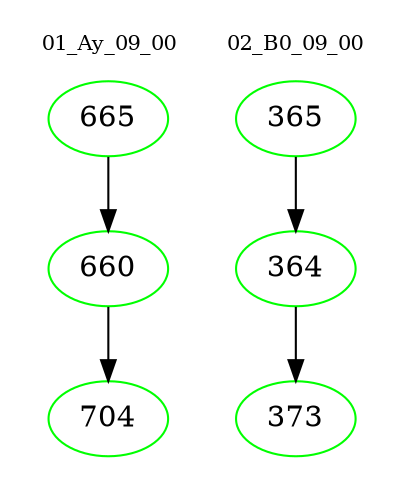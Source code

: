 digraph{
subgraph cluster_0 {
color = white
label = "01_Ay_09_00";
fontsize=10;
T0_665 [label="665", color="green"]
T0_665 -> T0_660 [color="black"]
T0_660 [label="660", color="green"]
T0_660 -> T0_704 [color="black"]
T0_704 [label="704", color="green"]
}
subgraph cluster_1 {
color = white
label = "02_B0_09_00";
fontsize=10;
T1_365 [label="365", color="green"]
T1_365 -> T1_364 [color="black"]
T1_364 [label="364", color="green"]
T1_364 -> T1_373 [color="black"]
T1_373 [label="373", color="green"]
}
}
